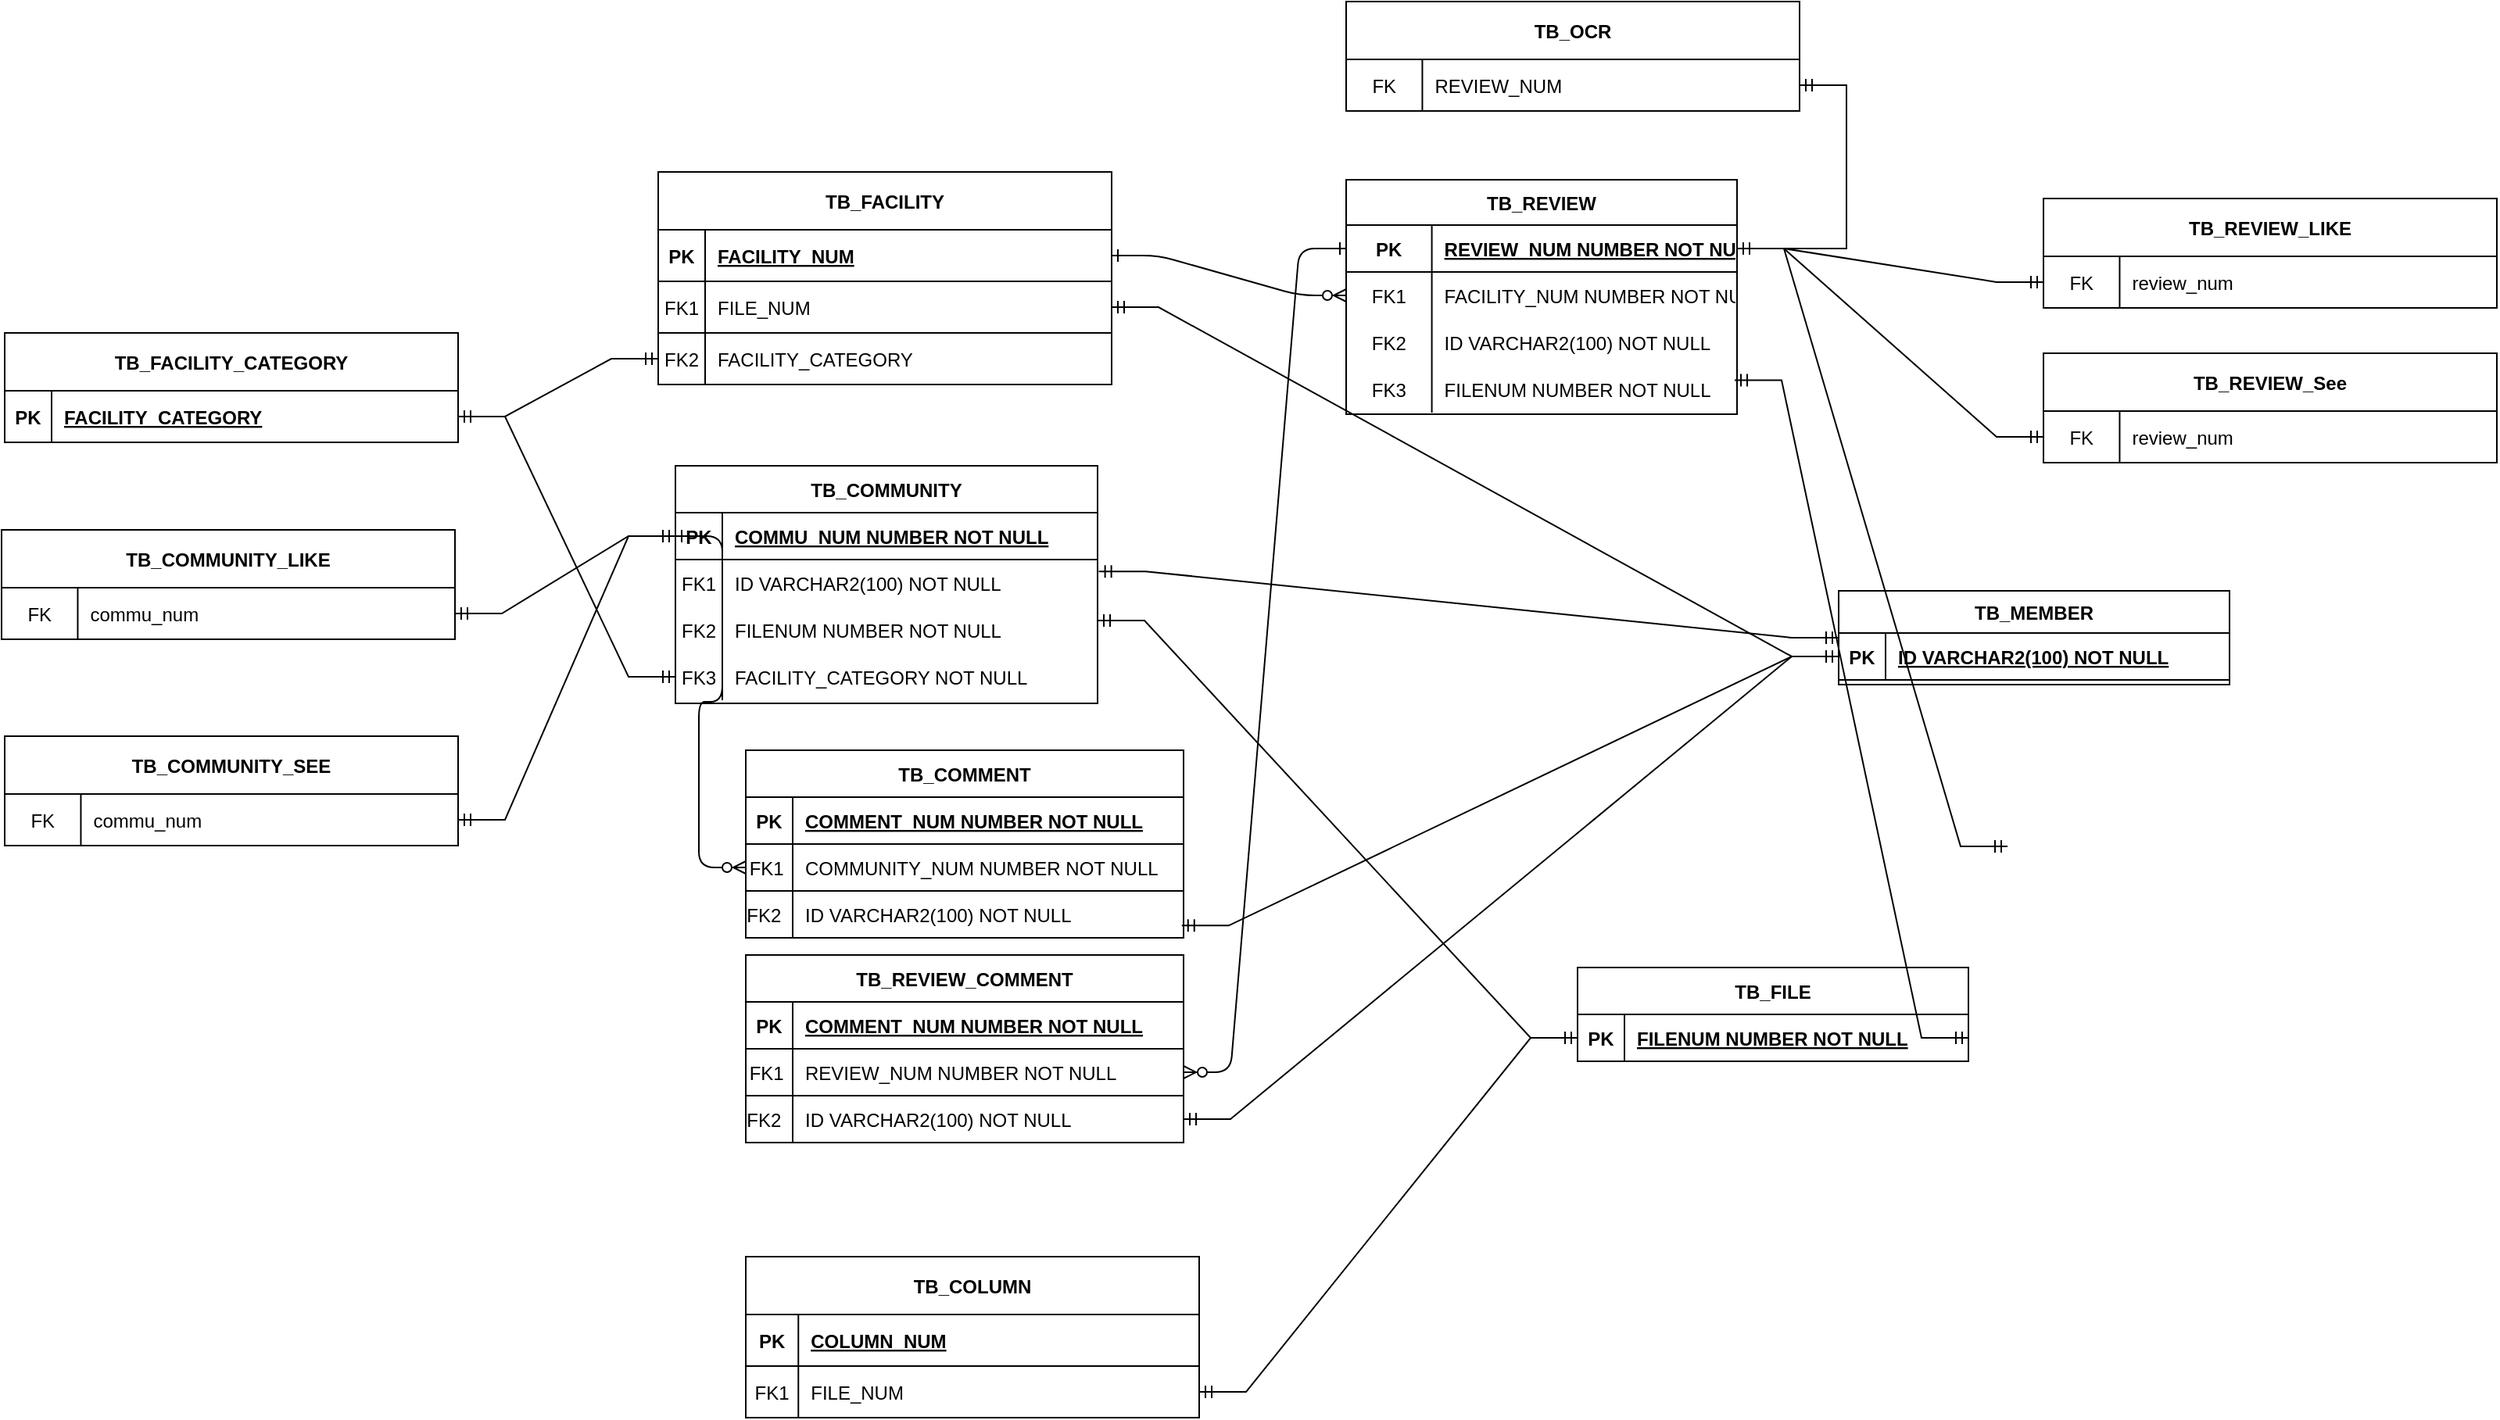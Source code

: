 <mxfile version="21.6.8" type="github">
  <diagram id="R2lEEEUBdFMjLlhIrx00" name="Page-1">
    <mxGraphModel dx="1178" dy="643" grid="0" gridSize="10" guides="1" tooltips="1" connect="1" arrows="1" fold="1" page="0" pageScale="1" pageWidth="850" pageHeight="1100" math="0" shadow="0" extFonts="Permanent Marker^https://fonts.googleapis.com/css?family=Permanent+Marker">
      <root>
        <mxCell id="0" />
        <mxCell id="1" parent="0" />
        <mxCell id="C-vyLk0tnHw3VtMMgP7b-1" value="" style="edgeStyle=entityRelationEdgeStyle;endArrow=ERzeroToMany;startArrow=ERone;endFill=1;startFill=0;" parent="1" source="C-vyLk0tnHw3VtMMgP7b-24" target="C-vyLk0tnHw3VtMMgP7b-6" edge="1">
          <mxGeometry width="100" height="100" relative="1" as="geometry">
            <mxPoint x="340" y="720" as="sourcePoint" />
            <mxPoint x="440" y="620" as="targetPoint" />
          </mxGeometry>
        </mxCell>
        <mxCell id="C-vyLk0tnHw3VtMMgP7b-2" value="TB_REVIEW" style="shape=table;startSize=29;container=1;collapsible=1;childLayout=tableLayout;fixedRows=1;rowLines=0;fontStyle=1;align=center;resizeLast=1;" parent="1" vertex="1">
          <mxGeometry x="458" y="121" width="250" height="150" as="geometry">
            <mxRectangle x="450" y="120" width="60" height="30" as="alternateBounds" />
          </mxGeometry>
        </mxCell>
        <mxCell id="C-vyLk0tnHw3VtMMgP7b-3" value="" style="shape=partialRectangle;collapsible=0;dropTarget=0;pointerEvents=0;fillColor=none;points=[[0,0.5],[1,0.5]];portConstraint=eastwest;top=0;left=0;right=0;bottom=1;" parent="C-vyLk0tnHw3VtMMgP7b-2" vertex="1">
          <mxGeometry y="29" width="250" height="30" as="geometry" />
        </mxCell>
        <mxCell id="C-vyLk0tnHw3VtMMgP7b-4" value="PK" style="shape=partialRectangle;overflow=hidden;connectable=0;fillColor=none;top=0;left=0;bottom=0;right=0;fontStyle=1;" parent="C-vyLk0tnHw3VtMMgP7b-3" vertex="1">
          <mxGeometry width="54.794" height="30" as="geometry">
            <mxRectangle width="54.794" height="30" as="alternateBounds" />
          </mxGeometry>
        </mxCell>
        <mxCell id="C-vyLk0tnHw3VtMMgP7b-5" value="REVIEW_NUM NUMBER NOT NULL " style="shape=partialRectangle;overflow=hidden;connectable=0;fillColor=none;top=0;left=0;bottom=0;right=0;align=left;spacingLeft=6;fontStyle=5;" parent="C-vyLk0tnHw3VtMMgP7b-3" vertex="1">
          <mxGeometry x="54.794" width="195.206" height="30" as="geometry">
            <mxRectangle width="195.206" height="30" as="alternateBounds" />
          </mxGeometry>
        </mxCell>
        <mxCell id="C-vyLk0tnHw3VtMMgP7b-6" value="" style="shape=partialRectangle;collapsible=0;dropTarget=0;pointerEvents=0;fillColor=none;points=[[0,0.5],[1,0.5]];portConstraint=eastwest;top=0;left=0;right=0;bottom=0;" parent="C-vyLk0tnHw3VtMMgP7b-2" vertex="1">
          <mxGeometry y="59" width="250" height="30" as="geometry" />
        </mxCell>
        <mxCell id="C-vyLk0tnHw3VtMMgP7b-7" value="FK1" style="shape=partialRectangle;overflow=hidden;connectable=0;fillColor=none;top=0;left=0;bottom=0;right=0;" parent="C-vyLk0tnHw3VtMMgP7b-6" vertex="1">
          <mxGeometry width="54.794" height="30" as="geometry">
            <mxRectangle width="54.794" height="30" as="alternateBounds" />
          </mxGeometry>
        </mxCell>
        <mxCell id="C-vyLk0tnHw3VtMMgP7b-8" value="FACILITY_NUM NUMBER NOT NULL" style="shape=partialRectangle;overflow=hidden;connectable=0;fillColor=none;top=0;left=0;bottom=0;right=0;align=left;spacingLeft=6;" parent="C-vyLk0tnHw3VtMMgP7b-6" vertex="1">
          <mxGeometry x="54.794" width="195.206" height="30" as="geometry">
            <mxRectangle width="195.206" height="30" as="alternateBounds" />
          </mxGeometry>
        </mxCell>
        <mxCell id="C-vyLk0tnHw3VtMMgP7b-9" value="" style="shape=partialRectangle;collapsible=0;dropTarget=0;pointerEvents=0;fillColor=none;points=[[0,0.5],[1,0.5]];portConstraint=eastwest;top=0;left=0;right=0;bottom=0;" parent="C-vyLk0tnHw3VtMMgP7b-2" vertex="1">
          <mxGeometry y="89" width="250" height="30" as="geometry" />
        </mxCell>
        <mxCell id="C-vyLk0tnHw3VtMMgP7b-10" value="FK2" style="shape=partialRectangle;overflow=hidden;connectable=0;fillColor=none;top=0;left=0;bottom=0;right=0;" parent="C-vyLk0tnHw3VtMMgP7b-9" vertex="1">
          <mxGeometry width="54.794" height="30" as="geometry">
            <mxRectangle width="54.794" height="30" as="alternateBounds" />
          </mxGeometry>
        </mxCell>
        <mxCell id="C-vyLk0tnHw3VtMMgP7b-11" value="ID VARCHAR2(100) NOT NULL " style="shape=partialRectangle;overflow=hidden;connectable=0;fillColor=none;top=0;left=0;bottom=0;right=0;align=left;spacingLeft=6;" parent="C-vyLk0tnHw3VtMMgP7b-9" vertex="1">
          <mxGeometry x="54.794" width="195.206" height="30" as="geometry">
            <mxRectangle width="195.206" height="30" as="alternateBounds" />
          </mxGeometry>
        </mxCell>
        <mxCell id="-KE-oy4BCfuFlBeBXf4a-14" value="" style="shape=partialRectangle;collapsible=0;dropTarget=0;pointerEvents=0;fillColor=none;points=[[0,0.5],[1,0.5]];portConstraint=eastwest;top=0;left=0;right=0;bottom=0;" parent="C-vyLk0tnHw3VtMMgP7b-2" vertex="1">
          <mxGeometry y="119" width="250" height="30" as="geometry" />
        </mxCell>
        <mxCell id="-KE-oy4BCfuFlBeBXf4a-15" value="FK3" style="shape=partialRectangle;overflow=hidden;connectable=0;fillColor=none;top=0;left=0;bottom=0;right=0;" parent="-KE-oy4BCfuFlBeBXf4a-14" vertex="1">
          <mxGeometry width="54.794" height="30" as="geometry">
            <mxRectangle width="54.794" height="30" as="alternateBounds" />
          </mxGeometry>
        </mxCell>
        <mxCell id="-KE-oy4BCfuFlBeBXf4a-16" value="FILENUM NUMBER NOT NULL" style="shape=partialRectangle;overflow=hidden;connectable=0;fillColor=none;top=0;left=0;bottom=0;right=0;align=left;spacingLeft=6;" parent="-KE-oy4BCfuFlBeBXf4a-14" vertex="1">
          <mxGeometry x="54.794" width="195.206" height="30" as="geometry">
            <mxRectangle width="195.206" height="30" as="alternateBounds" />
          </mxGeometry>
        </mxCell>
        <mxCell id="C-vyLk0tnHw3VtMMgP7b-13" value="TB_MEMBER" style="shape=table;startSize=27;container=1;collapsible=1;childLayout=tableLayout;fixedRows=1;rowLines=0;fontStyle=1;align=center;resizeLast=1;" parent="1" vertex="1">
          <mxGeometry x="773" y="384" width="250" height="60" as="geometry" />
        </mxCell>
        <mxCell id="C-vyLk0tnHw3VtMMgP7b-14" value="" style="shape=partialRectangle;collapsible=0;dropTarget=0;pointerEvents=0;fillColor=none;points=[[0,0.5],[1,0.5]];portConstraint=eastwest;top=0;left=0;right=0;bottom=1;" parent="C-vyLk0tnHw3VtMMgP7b-13" vertex="1">
          <mxGeometry y="27" width="250" height="30" as="geometry" />
        </mxCell>
        <mxCell id="C-vyLk0tnHw3VtMMgP7b-15" value="PK" style="shape=partialRectangle;overflow=hidden;connectable=0;fillColor=none;top=0;left=0;bottom=0;right=0;fontStyle=1;" parent="C-vyLk0tnHw3VtMMgP7b-14" vertex="1">
          <mxGeometry width="30" height="30" as="geometry">
            <mxRectangle width="30" height="30" as="alternateBounds" />
          </mxGeometry>
        </mxCell>
        <mxCell id="C-vyLk0tnHw3VtMMgP7b-16" value="ID VARCHAR2(100) NOT NULL " style="shape=partialRectangle;overflow=hidden;connectable=0;fillColor=none;top=0;left=0;bottom=0;right=0;align=left;spacingLeft=6;fontStyle=5;" parent="C-vyLk0tnHw3VtMMgP7b-14" vertex="1">
          <mxGeometry x="30" width="220" height="30" as="geometry">
            <mxRectangle width="220" height="30" as="alternateBounds" />
          </mxGeometry>
        </mxCell>
        <mxCell id="C-vyLk0tnHw3VtMMgP7b-23" value="TB_FACILITY" style="shape=table;startSize=37;container=1;collapsible=1;childLayout=tableLayout;fixedRows=1;rowLines=0;fontStyle=1;align=center;resizeLast=1;" parent="1" vertex="1">
          <mxGeometry x="18" y="116" width="290" height="136" as="geometry" />
        </mxCell>
        <mxCell id="C-vyLk0tnHw3VtMMgP7b-24" value="" style="shape=partialRectangle;collapsible=0;dropTarget=0;pointerEvents=0;fillColor=none;points=[[0,0.5],[1,0.5]];portConstraint=eastwest;top=0;left=0;right=0;bottom=1;" parent="C-vyLk0tnHw3VtMMgP7b-23" vertex="1">
          <mxGeometry y="37" width="290" height="33" as="geometry" />
        </mxCell>
        <mxCell id="C-vyLk0tnHw3VtMMgP7b-25" value="PK" style="shape=partialRectangle;overflow=hidden;connectable=0;fillColor=none;top=0;left=0;bottom=0;right=0;fontStyle=1;" parent="C-vyLk0tnHw3VtMMgP7b-24" vertex="1">
          <mxGeometry width="30" height="33" as="geometry">
            <mxRectangle width="30" height="33" as="alternateBounds" />
          </mxGeometry>
        </mxCell>
        <mxCell id="C-vyLk0tnHw3VtMMgP7b-26" value="FACILITY_NUM" style="shape=partialRectangle;overflow=hidden;connectable=0;fillColor=none;top=0;left=0;bottom=0;right=0;align=left;spacingLeft=6;fontStyle=5;" parent="C-vyLk0tnHw3VtMMgP7b-24" vertex="1">
          <mxGeometry x="30" width="260" height="33" as="geometry">
            <mxRectangle width="260" height="33" as="alternateBounds" />
          </mxGeometry>
        </mxCell>
        <mxCell id="_d3ejISnLMOxY-XyNx4B-5" value="" style="shape=partialRectangle;collapsible=0;dropTarget=0;pointerEvents=0;fillColor=none;points=[[0,0.5],[1,0.5]];portConstraint=eastwest;top=0;left=0;right=0;bottom=1;" parent="C-vyLk0tnHw3VtMMgP7b-23" vertex="1">
          <mxGeometry y="70" width="290" height="33" as="geometry" />
        </mxCell>
        <mxCell id="_d3ejISnLMOxY-XyNx4B-6" value="FK1" style="shape=partialRectangle;overflow=hidden;connectable=0;fillColor=none;top=0;left=0;bottom=0;right=0;fontStyle=0;" parent="_d3ejISnLMOxY-XyNx4B-5" vertex="1">
          <mxGeometry width="30" height="33" as="geometry">
            <mxRectangle width="30" height="33" as="alternateBounds" />
          </mxGeometry>
        </mxCell>
        <mxCell id="_d3ejISnLMOxY-XyNx4B-7" value="FILE_NUM" style="shape=partialRectangle;overflow=hidden;connectable=0;fillColor=none;top=0;left=0;bottom=0;right=0;align=left;spacingLeft=6;fontStyle=0;" parent="_d3ejISnLMOxY-XyNx4B-5" vertex="1">
          <mxGeometry x="30" width="260" height="33" as="geometry">
            <mxRectangle width="260" height="33" as="alternateBounds" />
          </mxGeometry>
        </mxCell>
        <mxCell id="wtZ6tFGs6IrQtqHnJCD3-11" value="" style="shape=partialRectangle;collapsible=0;dropTarget=0;pointerEvents=0;fillColor=none;points=[[0,0.5],[1,0.5]];portConstraint=eastwest;top=0;left=0;right=0;bottom=1;" parent="C-vyLk0tnHw3VtMMgP7b-23" vertex="1">
          <mxGeometry y="103" width="290" height="33" as="geometry" />
        </mxCell>
        <mxCell id="wtZ6tFGs6IrQtqHnJCD3-12" value="FK2" style="shape=partialRectangle;overflow=hidden;connectable=0;fillColor=none;top=0;left=0;bottom=0;right=0;fontStyle=0;" parent="wtZ6tFGs6IrQtqHnJCD3-11" vertex="1">
          <mxGeometry width="30" height="33" as="geometry">
            <mxRectangle width="30" height="33" as="alternateBounds" />
          </mxGeometry>
        </mxCell>
        <mxCell id="wtZ6tFGs6IrQtqHnJCD3-13" value="FACILITY_CATEGORY" style="shape=partialRectangle;overflow=hidden;connectable=0;fillColor=none;top=0;left=0;bottom=0;right=0;align=left;spacingLeft=6;fontStyle=0;" parent="wtZ6tFGs6IrQtqHnJCD3-11" vertex="1">
          <mxGeometry x="30" width="260" height="33" as="geometry">
            <mxRectangle width="260" height="33" as="alternateBounds" />
          </mxGeometry>
        </mxCell>
        <mxCell id="qpjnlO9sBnYF8j2qjAvn-1" value="TB_COMMUNITY" style="shape=table;startSize=30;container=1;collapsible=1;childLayout=tableLayout;fixedRows=1;rowLines=0;fontStyle=1;align=center;resizeLast=1;" parent="1" vertex="1">
          <mxGeometry x="29" y="304" width="270" height="152" as="geometry" />
        </mxCell>
        <mxCell id="qpjnlO9sBnYF8j2qjAvn-2" value="" style="shape=partialRectangle;collapsible=0;dropTarget=0;pointerEvents=0;fillColor=none;points=[[0,0.5],[1,0.5]];portConstraint=eastwest;top=0;left=0;right=0;bottom=1;" parent="qpjnlO9sBnYF8j2qjAvn-1" vertex="1">
          <mxGeometry y="30" width="270" height="30" as="geometry" />
        </mxCell>
        <mxCell id="qpjnlO9sBnYF8j2qjAvn-3" value="PK" style="shape=partialRectangle;overflow=hidden;connectable=0;fillColor=none;top=0;left=0;bottom=0;right=0;fontStyle=1;" parent="qpjnlO9sBnYF8j2qjAvn-2" vertex="1">
          <mxGeometry width="30" height="30" as="geometry">
            <mxRectangle width="30" height="30" as="alternateBounds" />
          </mxGeometry>
        </mxCell>
        <mxCell id="qpjnlO9sBnYF8j2qjAvn-4" value="COMMU_NUM NUMBER NOT NULL" style="shape=partialRectangle;overflow=hidden;connectable=0;fillColor=none;top=0;left=0;bottom=0;right=0;align=left;spacingLeft=6;fontStyle=5;" parent="qpjnlO9sBnYF8j2qjAvn-2" vertex="1">
          <mxGeometry x="30" width="240" height="30" as="geometry">
            <mxRectangle width="240" height="30" as="alternateBounds" />
          </mxGeometry>
        </mxCell>
        <mxCell id="qpjnlO9sBnYF8j2qjAvn-5" value="" style="shape=partialRectangle;collapsible=0;dropTarget=0;pointerEvents=0;fillColor=none;points=[[0,0.5],[1,0.5]];portConstraint=eastwest;top=0;left=0;right=0;bottom=0;" parent="qpjnlO9sBnYF8j2qjAvn-1" vertex="1">
          <mxGeometry y="60" width="270" height="30" as="geometry" />
        </mxCell>
        <mxCell id="qpjnlO9sBnYF8j2qjAvn-6" value="FK1" style="shape=partialRectangle;overflow=hidden;connectable=0;fillColor=none;top=0;left=0;bottom=0;right=0;" parent="qpjnlO9sBnYF8j2qjAvn-5" vertex="1">
          <mxGeometry width="30" height="30" as="geometry">
            <mxRectangle width="30" height="30" as="alternateBounds" />
          </mxGeometry>
        </mxCell>
        <mxCell id="qpjnlO9sBnYF8j2qjAvn-7" value="ID VARCHAR2(100) NOT NULL" style="shape=partialRectangle;overflow=hidden;connectable=0;fillColor=none;top=0;left=0;bottom=0;right=0;align=left;spacingLeft=6;" parent="qpjnlO9sBnYF8j2qjAvn-5" vertex="1">
          <mxGeometry x="30" width="240" height="30" as="geometry">
            <mxRectangle width="240" height="30" as="alternateBounds" />
          </mxGeometry>
        </mxCell>
        <mxCell id="-KE-oy4BCfuFlBeBXf4a-9" value="" style="shape=partialRectangle;collapsible=0;dropTarget=0;pointerEvents=0;fillColor=none;points=[[0,0.5],[1,0.5]];portConstraint=eastwest;top=0;left=0;right=0;bottom=0;" parent="qpjnlO9sBnYF8j2qjAvn-1" vertex="1">
          <mxGeometry y="90" width="270" height="30" as="geometry" />
        </mxCell>
        <mxCell id="-KE-oy4BCfuFlBeBXf4a-10" value="FK2" style="shape=partialRectangle;overflow=hidden;connectable=0;fillColor=none;top=0;left=0;bottom=0;right=0;" parent="-KE-oy4BCfuFlBeBXf4a-9" vertex="1">
          <mxGeometry width="30" height="30" as="geometry">
            <mxRectangle width="30" height="30" as="alternateBounds" />
          </mxGeometry>
        </mxCell>
        <mxCell id="-KE-oy4BCfuFlBeBXf4a-11" value="FILENUM NUMBER NOT NULL" style="shape=partialRectangle;overflow=hidden;connectable=0;fillColor=none;top=0;left=0;bottom=0;right=0;align=left;spacingLeft=6;" parent="-KE-oy4BCfuFlBeBXf4a-9" vertex="1">
          <mxGeometry x="30" width="240" height="30" as="geometry">
            <mxRectangle width="240" height="30" as="alternateBounds" />
          </mxGeometry>
        </mxCell>
        <mxCell id="wtZ6tFGs6IrQtqHnJCD3-15" value="" style="shape=partialRectangle;collapsible=0;dropTarget=0;pointerEvents=0;fillColor=none;points=[[0,0.5],[1,0.5]];portConstraint=eastwest;top=0;left=0;right=0;bottom=0;" parent="qpjnlO9sBnYF8j2qjAvn-1" vertex="1">
          <mxGeometry y="120" width="270" height="30" as="geometry" />
        </mxCell>
        <mxCell id="wtZ6tFGs6IrQtqHnJCD3-16" value="FK3" style="shape=partialRectangle;overflow=hidden;connectable=0;fillColor=none;top=0;left=0;bottom=0;right=0;" parent="wtZ6tFGs6IrQtqHnJCD3-15" vertex="1">
          <mxGeometry width="30" height="30" as="geometry">
            <mxRectangle width="30" height="30" as="alternateBounds" />
          </mxGeometry>
        </mxCell>
        <mxCell id="wtZ6tFGs6IrQtqHnJCD3-17" value="FACILITY_CATEGORY NOT NULL" style="shape=partialRectangle;overflow=hidden;connectable=0;fillColor=none;top=0;left=0;bottom=0;right=0;align=left;spacingLeft=6;" parent="wtZ6tFGs6IrQtqHnJCD3-15" vertex="1">
          <mxGeometry x="30" width="240" height="30" as="geometry">
            <mxRectangle width="240" height="30" as="alternateBounds" />
          </mxGeometry>
        </mxCell>
        <mxCell id="qpjnlO9sBnYF8j2qjAvn-11" value="TB_COMMENT" style="shape=table;startSize=30;container=1;collapsible=1;childLayout=tableLayout;fixedRows=1;rowLines=0;fontStyle=1;align=center;resizeLast=1;" parent="1" vertex="1">
          <mxGeometry x="74" y="486" width="280" height="120" as="geometry" />
        </mxCell>
        <mxCell id="qpjnlO9sBnYF8j2qjAvn-12" value="" style="shape=partialRectangle;collapsible=0;dropTarget=0;pointerEvents=0;fillColor=none;points=[[0,0.5],[1,0.5]];portConstraint=eastwest;top=0;left=0;right=0;bottom=1;" parent="qpjnlO9sBnYF8j2qjAvn-11" vertex="1">
          <mxGeometry y="30" width="280" height="30" as="geometry" />
        </mxCell>
        <mxCell id="qpjnlO9sBnYF8j2qjAvn-13" value="PK" style="shape=partialRectangle;overflow=hidden;connectable=0;fillColor=none;top=0;left=0;bottom=0;right=0;fontStyle=1;" parent="qpjnlO9sBnYF8j2qjAvn-12" vertex="1">
          <mxGeometry width="30" height="30" as="geometry">
            <mxRectangle width="30" height="30" as="alternateBounds" />
          </mxGeometry>
        </mxCell>
        <mxCell id="qpjnlO9sBnYF8j2qjAvn-14" value="COMMENT_NUM NUMBER NOT NULL" style="shape=partialRectangle;overflow=hidden;connectable=0;fillColor=none;top=0;left=0;bottom=0;right=0;align=left;spacingLeft=6;fontStyle=5;" parent="qpjnlO9sBnYF8j2qjAvn-12" vertex="1">
          <mxGeometry x="30" width="250" height="30" as="geometry">
            <mxRectangle width="250" height="30" as="alternateBounds" />
          </mxGeometry>
        </mxCell>
        <mxCell id="xG5aJxj-pug4b15kJPLm-4" value="" style="shape=partialRectangle;collapsible=0;dropTarget=0;pointerEvents=0;fillColor=none;points=[[0,0.5],[1,0.5]];portConstraint=eastwest;top=0;left=0;right=0;bottom=1;" parent="qpjnlO9sBnYF8j2qjAvn-11" vertex="1">
          <mxGeometry y="60" width="280" height="30" as="geometry" />
        </mxCell>
        <mxCell id="xG5aJxj-pug4b15kJPLm-5" value="FK1 " style="shape=partialRectangle;overflow=hidden;connectable=0;fillColor=none;top=0;left=0;bottom=0;right=0;fontStyle=0;" parent="xG5aJxj-pug4b15kJPLm-4" vertex="1">
          <mxGeometry width="30" height="30" as="geometry">
            <mxRectangle width="30" height="30" as="alternateBounds" />
          </mxGeometry>
        </mxCell>
        <mxCell id="xG5aJxj-pug4b15kJPLm-6" value="COMMUNITY_NUM NUMBER NOT NULL" style="shape=partialRectangle;overflow=hidden;connectable=0;fillColor=none;top=0;left=0;bottom=0;right=0;align=left;spacingLeft=6;fontStyle=0;" parent="xG5aJxj-pug4b15kJPLm-4" vertex="1">
          <mxGeometry x="30" width="250" height="30" as="geometry">
            <mxRectangle width="250" height="30" as="alternateBounds" />
          </mxGeometry>
        </mxCell>
        <mxCell id="7dMMRioeDWby0Bqr6M3h-1" value="" style="shape=partialRectangle;collapsible=0;dropTarget=0;pointerEvents=0;fillColor=none;points=[[0,0.5],[1,0.5]];portConstraint=eastwest;top=0;left=0;right=0;bottom=1;" parent="qpjnlO9sBnYF8j2qjAvn-11" vertex="1">
          <mxGeometry y="90" width="280" height="30" as="geometry" />
        </mxCell>
        <mxCell id="7dMMRioeDWby0Bqr6M3h-2" value="FK2  " style="shape=partialRectangle;overflow=hidden;connectable=0;fillColor=none;top=0;left=0;bottom=0;right=0;fontStyle=0;" parent="7dMMRioeDWby0Bqr6M3h-1" vertex="1">
          <mxGeometry width="30" height="30" as="geometry">
            <mxRectangle width="30" height="30" as="alternateBounds" />
          </mxGeometry>
        </mxCell>
        <mxCell id="7dMMRioeDWby0Bqr6M3h-3" value="ID VARCHAR2(100) NOT NULL" style="shape=partialRectangle;overflow=hidden;connectable=0;fillColor=none;top=0;left=0;bottom=0;right=0;align=left;spacingLeft=6;fontStyle=0;" parent="7dMMRioeDWby0Bqr6M3h-1" vertex="1">
          <mxGeometry x="30" width="250" height="30" as="geometry">
            <mxRectangle width="250" height="30" as="alternateBounds" />
          </mxGeometry>
        </mxCell>
        <mxCell id="qpjnlO9sBnYF8j2qjAvn-33" value="" style="edgeStyle=entityRelationEdgeStyle;fontSize=12;html=1;endArrow=ERmandOne;startArrow=ERmandOne;rounded=0;entryX=1;entryY=0.5;entryDx=0;entryDy=0;" parent="1" source="C-vyLk0tnHw3VtMMgP7b-14" target="LMYlzqV9uLrjLyTlNLDf-8" edge="1">
          <mxGeometry width="100" height="100" relative="1" as="geometry">
            <mxPoint x="862" y="627" as="sourcePoint" />
            <mxPoint x="438" y="673" as="targetPoint" />
            <Array as="points">
              <mxPoint x="340" y="140" />
            </Array>
          </mxGeometry>
        </mxCell>
        <mxCell id="qpjnlO9sBnYF8j2qjAvn-34" value="" style="edgeStyle=entityRelationEdgeStyle;fontSize=12;html=1;endArrow=ERmandOne;startArrow=ERmandOne;rounded=0;exitX=0.996;exitY=0.739;exitDx=0;exitDy=0;entryX=0;entryY=0.5;entryDx=0;entryDy=0;exitPerimeter=0;" parent="1" source="7dMMRioeDWby0Bqr6M3h-1" target="C-vyLk0tnHw3VtMMgP7b-14" edge="1">
          <mxGeometry width="100" height="100" relative="1" as="geometry">
            <mxPoint x="361" y="677" as="sourcePoint" />
            <mxPoint x="470" y="430" as="targetPoint" />
            <Array as="points">
              <mxPoint x="360" y="340" />
            </Array>
          </mxGeometry>
        </mxCell>
        <mxCell id="qpjnlO9sBnYF8j2qjAvn-38" value="" style="edgeStyle=entityRelationEdgeStyle;endArrow=ERzeroToMany;startArrow=ERone;endFill=1;startFill=0;exitX=0;exitY=0.5;exitDx=0;exitDy=0;entryX=0;entryY=0.5;entryDx=0;entryDy=0;" parent="1" source="qpjnlO9sBnYF8j2qjAvn-2" target="xG5aJxj-pug4b15kJPLm-4" edge="1">
          <mxGeometry width="100" height="100" relative="1" as="geometry">
            <mxPoint x="309" y="336.0" as="sourcePoint" />
            <mxPoint x="142" y="623" as="targetPoint" />
          </mxGeometry>
        </mxCell>
        <mxCell id="qpjnlO9sBnYF8j2qjAvn-39" value="" style="edgeStyle=entityRelationEdgeStyle;fontSize=12;html=1;endArrow=ERmandOne;startArrow=ERmandOne;rounded=0;entryX=1.003;entryY=0.253;entryDx=0;entryDy=0;entryPerimeter=0;" parent="1" source="C-vyLk0tnHw3VtMMgP7b-13" target="qpjnlO9sBnYF8j2qjAvn-5" edge="1">
          <mxGeometry width="100" height="100" relative="1" as="geometry">
            <mxPoint x="580" y="565" as="sourcePoint" />
            <mxPoint x="310" y="360" as="targetPoint" />
            <Array as="points">
              <mxPoint x="200" y="270" />
            </Array>
          </mxGeometry>
        </mxCell>
        <mxCell id="-KE-oy4BCfuFlBeBXf4a-1" value="TB_FILE" style="shape=table;startSize=30;container=1;collapsible=1;childLayout=tableLayout;fixedRows=1;rowLines=0;fontStyle=1;align=center;resizeLast=1;" parent="1" vertex="1">
          <mxGeometry x="606" y="625" width="250" height="60" as="geometry" />
        </mxCell>
        <mxCell id="-KE-oy4BCfuFlBeBXf4a-2" value="" style="shape=partialRectangle;collapsible=0;dropTarget=0;pointerEvents=0;fillColor=none;points=[[0,0.5],[1,0.5]];portConstraint=eastwest;top=0;left=0;right=0;bottom=1;" parent="-KE-oy4BCfuFlBeBXf4a-1" vertex="1">
          <mxGeometry y="30" width="250" height="30" as="geometry" />
        </mxCell>
        <mxCell id="-KE-oy4BCfuFlBeBXf4a-3" value="PK" style="shape=partialRectangle;overflow=hidden;connectable=0;fillColor=none;top=0;left=0;bottom=0;right=0;fontStyle=1;" parent="-KE-oy4BCfuFlBeBXf4a-2" vertex="1">
          <mxGeometry width="30" height="30" as="geometry">
            <mxRectangle width="30" height="30" as="alternateBounds" />
          </mxGeometry>
        </mxCell>
        <mxCell id="-KE-oy4BCfuFlBeBXf4a-4" value="FILENUM NUMBER NOT NULL " style="shape=partialRectangle;overflow=hidden;connectable=0;fillColor=none;top=0;left=0;bottom=0;right=0;align=left;spacingLeft=6;fontStyle=5;" parent="-KE-oy4BCfuFlBeBXf4a-2" vertex="1">
          <mxGeometry x="30" width="220" height="30" as="geometry">
            <mxRectangle width="220" height="30" as="alternateBounds" />
          </mxGeometry>
        </mxCell>
        <mxCell id="-KE-oy4BCfuFlBeBXf4a-13" value="" style="edgeStyle=entityRelationEdgeStyle;fontSize=12;html=1;endArrow=ERmandOne;startArrow=ERmandOne;rounded=0;entryX=1;entryY=0.301;entryDx=0;entryDy=0;entryPerimeter=0;exitX=0;exitY=0.5;exitDx=0;exitDy=0;" parent="1" source="-KE-oy4BCfuFlBeBXf4a-2" target="-KE-oy4BCfuFlBeBXf4a-9" edge="1">
          <mxGeometry width="100" height="100" relative="1" as="geometry">
            <mxPoint x="483" y="526" as="sourcePoint" />
            <mxPoint x="394" y="469" as="targetPoint" />
            <Array as="points">
              <mxPoint x="213" y="376" />
            </Array>
          </mxGeometry>
        </mxCell>
        <mxCell id="-KE-oy4BCfuFlBeBXf4a-17" value="" style="edgeStyle=entityRelationEdgeStyle;fontSize=12;html=1;endArrow=ERmandOne;startArrow=ERmandOne;rounded=0;entryX=0.994;entryY=0.307;entryDx=0;entryDy=0;exitX=1;exitY=0.5;exitDx=0;exitDy=0;entryPerimeter=0;" parent="1" source="-KE-oy4BCfuFlBeBXf4a-2" target="-KE-oy4BCfuFlBeBXf4a-14" edge="1">
          <mxGeometry width="100" height="100" relative="1" as="geometry">
            <mxPoint x="918" y="446" as="sourcePoint" />
            <mxPoint x="838" y="291" as="targetPoint" />
            <Array as="points">
              <mxPoint x="671" y="273" />
              <mxPoint x="1197" y="159" />
            </Array>
          </mxGeometry>
        </mxCell>
        <mxCell id="LMYlzqV9uLrjLyTlNLDf-1" value="TB_REVIEW_COMMENT" style="shape=table;startSize=30;container=1;collapsible=1;childLayout=tableLayout;fixedRows=1;rowLines=0;fontStyle=1;align=center;resizeLast=1;" parent="1" vertex="1">
          <mxGeometry x="74" y="617" width="280" height="120" as="geometry" />
        </mxCell>
        <mxCell id="LMYlzqV9uLrjLyTlNLDf-2" value="" style="shape=partialRectangle;collapsible=0;dropTarget=0;pointerEvents=0;fillColor=none;points=[[0,0.5],[1,0.5]];portConstraint=eastwest;top=0;left=0;right=0;bottom=1;" parent="LMYlzqV9uLrjLyTlNLDf-1" vertex="1">
          <mxGeometry y="30" width="280" height="30" as="geometry" />
        </mxCell>
        <mxCell id="LMYlzqV9uLrjLyTlNLDf-3" value="PK" style="shape=partialRectangle;overflow=hidden;connectable=0;fillColor=none;top=0;left=0;bottom=0;right=0;fontStyle=1;" parent="LMYlzqV9uLrjLyTlNLDf-2" vertex="1">
          <mxGeometry width="30" height="30" as="geometry">
            <mxRectangle width="30" height="30" as="alternateBounds" />
          </mxGeometry>
        </mxCell>
        <mxCell id="LMYlzqV9uLrjLyTlNLDf-4" value="COMMENT_NUM NUMBER NOT NULL" style="shape=partialRectangle;overflow=hidden;connectable=0;fillColor=none;top=0;left=0;bottom=0;right=0;align=left;spacingLeft=6;fontStyle=5;" parent="LMYlzqV9uLrjLyTlNLDf-2" vertex="1">
          <mxGeometry x="30" width="250" height="30" as="geometry">
            <mxRectangle width="250" height="30" as="alternateBounds" />
          </mxGeometry>
        </mxCell>
        <mxCell id="LMYlzqV9uLrjLyTlNLDf-5" value="" style="shape=partialRectangle;collapsible=0;dropTarget=0;pointerEvents=0;fillColor=none;points=[[0,0.5],[1,0.5]];portConstraint=eastwest;top=0;left=0;right=0;bottom=1;" parent="LMYlzqV9uLrjLyTlNLDf-1" vertex="1">
          <mxGeometry y="60" width="280" height="30" as="geometry" />
        </mxCell>
        <mxCell id="LMYlzqV9uLrjLyTlNLDf-6" value="FK1 " style="shape=partialRectangle;overflow=hidden;connectable=0;fillColor=none;top=0;left=0;bottom=0;right=0;fontStyle=0;" parent="LMYlzqV9uLrjLyTlNLDf-5" vertex="1">
          <mxGeometry width="30" height="30" as="geometry">
            <mxRectangle width="30" height="30" as="alternateBounds" />
          </mxGeometry>
        </mxCell>
        <mxCell id="LMYlzqV9uLrjLyTlNLDf-7" value="REVIEW_NUM NUMBER NOT NULL" style="shape=partialRectangle;overflow=hidden;connectable=0;fillColor=none;top=0;left=0;bottom=0;right=0;align=left;spacingLeft=6;fontStyle=0;" parent="LMYlzqV9uLrjLyTlNLDf-5" vertex="1">
          <mxGeometry x="30" width="250" height="30" as="geometry">
            <mxRectangle width="250" height="30" as="alternateBounds" />
          </mxGeometry>
        </mxCell>
        <mxCell id="LMYlzqV9uLrjLyTlNLDf-8" value="" style="shape=partialRectangle;collapsible=0;dropTarget=0;pointerEvents=0;fillColor=none;points=[[0,0.5],[1,0.5]];portConstraint=eastwest;top=0;left=0;right=0;bottom=1;" parent="LMYlzqV9uLrjLyTlNLDf-1" vertex="1">
          <mxGeometry y="90" width="280" height="30" as="geometry" />
        </mxCell>
        <mxCell id="LMYlzqV9uLrjLyTlNLDf-9" value="FK2  " style="shape=partialRectangle;overflow=hidden;connectable=0;fillColor=none;top=0;left=0;bottom=0;right=0;fontStyle=0;" parent="LMYlzqV9uLrjLyTlNLDf-8" vertex="1">
          <mxGeometry width="30" height="30" as="geometry">
            <mxRectangle width="30" height="30" as="alternateBounds" />
          </mxGeometry>
        </mxCell>
        <mxCell id="LMYlzqV9uLrjLyTlNLDf-10" value="ID VARCHAR2(100) NOT NULL" style="shape=partialRectangle;overflow=hidden;connectable=0;fillColor=none;top=0;left=0;bottom=0;right=0;align=left;spacingLeft=6;fontStyle=0;" parent="LMYlzqV9uLrjLyTlNLDf-8" vertex="1">
          <mxGeometry x="30" width="250" height="30" as="geometry">
            <mxRectangle width="250" height="30" as="alternateBounds" />
          </mxGeometry>
        </mxCell>
        <mxCell id="LMYlzqV9uLrjLyTlNLDf-11" value="" style="edgeStyle=entityRelationEdgeStyle;endArrow=ERzeroToMany;startArrow=ERone;endFill=1;startFill=0;entryX=1;entryY=0.5;entryDx=0;entryDy=0;" parent="1" source="C-vyLk0tnHw3VtMMgP7b-3" target="LMYlzqV9uLrjLyTlNLDf-5" edge="1">
          <mxGeometry width="100" height="100" relative="1" as="geometry">
            <mxPoint x="503" y="376" as="sourcePoint" />
            <mxPoint x="495" y="837" as="targetPoint" />
          </mxGeometry>
        </mxCell>
        <mxCell id="LMYlzqV9uLrjLyTlNLDf-12" value="" style="edgeStyle=entityRelationEdgeStyle;fontSize=12;html=1;endArrow=ERmandOne;startArrow=ERmandOne;rounded=0;" parent="1" source="C-vyLk0tnHw3VtMMgP7b-3" target="QVWWpAOowTJOdQEWtJLj-7" edge="1">
          <mxGeometry width="100" height="100" relative="1" as="geometry">
            <mxPoint x="599" y="145" as="sourcePoint" />
            <mxPoint x="914" y="346" as="targetPoint" />
            <Array as="points">
              <mxPoint x="647" y="86" />
            </Array>
          </mxGeometry>
        </mxCell>
        <mxCell id="RPUz-Xp_ynRGwjkyBdgL-1" value="" style="edgeStyle=entityRelationEdgeStyle;fontSize=12;html=1;endArrow=ERmandOne;startArrow=ERmandOne;rounded=0;exitX=1;exitY=0.5;exitDx=0;exitDy=0;entryX=0;entryY=0.5;entryDx=0;entryDy=0;" parent="1" source="_d3ejISnLMOxY-XyNx4B-5" target="C-vyLk0tnHw3VtMMgP7b-14" edge="1">
          <mxGeometry width="100" height="100" relative="1" as="geometry">
            <mxPoint x="718" y="235" as="sourcePoint" />
            <mxPoint x="738" y="540" as="targetPoint" />
            <Array as="points">
              <mxPoint x="766" y="176" />
            </Array>
          </mxGeometry>
        </mxCell>
        <mxCell id="wtZ6tFGs6IrQtqHnJCD3-1" value="TB_FACILITY_CATEGORY" style="shape=table;startSize=37;container=1;collapsible=1;childLayout=tableLayout;fixedRows=1;rowLines=0;fontStyle=1;align=center;resizeLast=1;" parent="1" vertex="1">
          <mxGeometry x="-400" y="219" width="290" height="70" as="geometry" />
        </mxCell>
        <mxCell id="wtZ6tFGs6IrQtqHnJCD3-2" value="" style="shape=partialRectangle;collapsible=0;dropTarget=0;pointerEvents=0;fillColor=none;points=[[0,0.5],[1,0.5]];portConstraint=eastwest;top=0;left=0;right=0;bottom=1;" parent="wtZ6tFGs6IrQtqHnJCD3-1" vertex="1">
          <mxGeometry y="37" width="290" height="33" as="geometry" />
        </mxCell>
        <mxCell id="wtZ6tFGs6IrQtqHnJCD3-3" value="PK" style="shape=partialRectangle;overflow=hidden;connectable=0;fillColor=none;top=0;left=0;bottom=0;right=0;fontStyle=1;" parent="wtZ6tFGs6IrQtqHnJCD3-2" vertex="1">
          <mxGeometry width="30" height="33" as="geometry">
            <mxRectangle width="30" height="33" as="alternateBounds" />
          </mxGeometry>
        </mxCell>
        <mxCell id="wtZ6tFGs6IrQtqHnJCD3-4" value="FACILITY_CATEGORY" style="shape=partialRectangle;overflow=hidden;connectable=0;fillColor=none;top=0;left=0;bottom=0;right=0;align=left;spacingLeft=6;fontStyle=5;" parent="wtZ6tFGs6IrQtqHnJCD3-2" vertex="1">
          <mxGeometry x="30" width="260" height="33" as="geometry">
            <mxRectangle width="260" height="33" as="alternateBounds" />
          </mxGeometry>
        </mxCell>
        <mxCell id="wtZ6tFGs6IrQtqHnJCD3-14" value="" style="edgeStyle=entityRelationEdgeStyle;fontSize=12;html=1;endArrow=ERmandOne;startArrow=ERmandOne;rounded=0;exitX=1;exitY=0.5;exitDx=0;exitDy=0;entryX=0;entryY=0.5;entryDx=0;entryDy=0;" parent="1" source="wtZ6tFGs6IrQtqHnJCD3-2" target="wtZ6tFGs6IrQtqHnJCD3-11" edge="1">
          <mxGeometry width="100" height="100" relative="1" as="geometry">
            <mxPoint x="318" y="213" as="sourcePoint" />
            <mxPoint x="783" y="436" as="targetPoint" />
            <Array as="points">
              <mxPoint x="776" y="186" />
            </Array>
          </mxGeometry>
        </mxCell>
        <mxCell id="wtZ6tFGs6IrQtqHnJCD3-18" value="" style="edgeStyle=entityRelationEdgeStyle;fontSize=12;html=1;endArrow=ERmandOne;startArrow=ERmandOne;rounded=0;exitX=1;exitY=0.5;exitDx=0;exitDy=0;entryX=0;entryY=0.5;entryDx=0;entryDy=0;" parent="1" source="wtZ6tFGs6IrQtqHnJCD3-2" target="wtZ6tFGs6IrQtqHnJCD3-15" edge="1">
          <mxGeometry width="100" height="100" relative="1" as="geometry">
            <mxPoint x="-100" y="283" as="sourcePoint" />
            <mxPoint x="28" y="246" as="targetPoint" />
            <Array as="points">
              <mxPoint x="786" y="196" />
            </Array>
          </mxGeometry>
        </mxCell>
        <mxCell id="wtZ6tFGs6IrQtqHnJCD3-32" value="TB_COLUMN" style="shape=table;startSize=37;container=1;collapsible=1;childLayout=tableLayout;fixedRows=1;rowLines=0;fontStyle=1;align=center;resizeLast=1;" parent="1" vertex="1">
          <mxGeometry x="74" y="810" width="290" height="103" as="geometry" />
        </mxCell>
        <mxCell id="wtZ6tFGs6IrQtqHnJCD3-33" value="" style="shape=partialRectangle;collapsible=0;dropTarget=0;pointerEvents=0;fillColor=none;points=[[0,0.5],[1,0.5]];portConstraint=eastwest;top=0;left=0;right=0;bottom=1;" parent="wtZ6tFGs6IrQtqHnJCD3-32" vertex="1">
          <mxGeometry y="37" width="290" height="33" as="geometry" />
        </mxCell>
        <mxCell id="wtZ6tFGs6IrQtqHnJCD3-34" value="PK" style="shape=partialRectangle;overflow=hidden;connectable=0;fillColor=none;top=0;left=0;bottom=0;right=0;fontStyle=1;" parent="wtZ6tFGs6IrQtqHnJCD3-33" vertex="1">
          <mxGeometry width="33.632" height="33" as="geometry">
            <mxRectangle width="33.632" height="33" as="alternateBounds" />
          </mxGeometry>
        </mxCell>
        <mxCell id="wtZ6tFGs6IrQtqHnJCD3-35" value="COLUMN_NUM" style="shape=partialRectangle;overflow=hidden;connectable=0;fillColor=none;top=0;left=0;bottom=0;right=0;align=left;spacingLeft=6;fontStyle=5;" parent="wtZ6tFGs6IrQtqHnJCD3-33" vertex="1">
          <mxGeometry x="33.632" width="256.368" height="33" as="geometry">
            <mxRectangle width="256.368" height="33" as="alternateBounds" />
          </mxGeometry>
        </mxCell>
        <mxCell id="wtZ6tFGs6IrQtqHnJCD3-36" value="" style="shape=partialRectangle;collapsible=0;dropTarget=0;pointerEvents=0;fillColor=none;points=[[0,0.5],[1,0.5]];portConstraint=eastwest;top=0;left=0;right=0;bottom=1;" parent="wtZ6tFGs6IrQtqHnJCD3-32" vertex="1">
          <mxGeometry y="70" width="290" height="33" as="geometry" />
        </mxCell>
        <mxCell id="wtZ6tFGs6IrQtqHnJCD3-37" value="FK1" style="shape=partialRectangle;overflow=hidden;connectable=0;fillColor=none;top=0;left=0;bottom=0;right=0;fontStyle=0;" parent="wtZ6tFGs6IrQtqHnJCD3-36" vertex="1">
          <mxGeometry width="33.632" height="33" as="geometry">
            <mxRectangle width="33.632" height="33" as="alternateBounds" />
          </mxGeometry>
        </mxCell>
        <mxCell id="wtZ6tFGs6IrQtqHnJCD3-38" value="FILE_NUM" style="shape=partialRectangle;overflow=hidden;connectable=0;fillColor=none;top=0;left=0;bottom=0;right=0;align=left;spacingLeft=6;fontStyle=0;" parent="wtZ6tFGs6IrQtqHnJCD3-36" vertex="1">
          <mxGeometry x="33.632" width="256.368" height="33" as="geometry">
            <mxRectangle width="256.368" height="33" as="alternateBounds" />
          </mxGeometry>
        </mxCell>
        <mxCell id="wtZ6tFGs6IrQtqHnJCD3-42" value="" style="edgeStyle=entityRelationEdgeStyle;fontSize=12;html=1;endArrow=ERmandOne;startArrow=ERmandOne;rounded=0;entryX=1;entryY=0.5;entryDx=0;entryDy=0;exitX=0;exitY=0.5;exitDx=0;exitDy=0;" parent="1" source="-KE-oy4BCfuFlBeBXf4a-2" target="wtZ6tFGs6IrQtqHnJCD3-36" edge="1">
          <mxGeometry width="100" height="100" relative="1" as="geometry">
            <mxPoint x="616" y="680" as="sourcePoint" />
            <mxPoint x="309" y="413" as="targetPoint" />
            <Array as="points">
              <mxPoint x="223" y="386" />
            </Array>
          </mxGeometry>
        </mxCell>
        <mxCell id="luG-dIJvcV9L7YIn75SE-1" value="TB_COMMUNITY_LIKE" style="shape=table;startSize=37;container=1;collapsible=1;childLayout=tableLayout;fixedRows=1;rowLines=0;fontStyle=1;align=center;resizeLast=1;" parent="1" vertex="1">
          <mxGeometry x="-402" y="345" width="290" height="70" as="geometry" />
        </mxCell>
        <mxCell id="luG-dIJvcV9L7YIn75SE-9" value="" style="shape=partialRectangle;collapsible=0;dropTarget=0;pointerEvents=0;fillColor=none;points=[[0,0.5],[1,0.5]];portConstraint=eastwest;top=0;left=0;right=0;bottom=1;" parent="luG-dIJvcV9L7YIn75SE-1" vertex="1">
          <mxGeometry y="37" width="290" height="33" as="geometry" />
        </mxCell>
        <mxCell id="luG-dIJvcV9L7YIn75SE-10" value="FK" style="shape=partialRectangle;overflow=hidden;connectable=0;fillColor=none;top=0;left=0;bottom=0;right=0;fontStyle=0;" parent="luG-dIJvcV9L7YIn75SE-9" vertex="1">
          <mxGeometry width="48.724" height="33" as="geometry">
            <mxRectangle width="48.724" height="33" as="alternateBounds" />
          </mxGeometry>
        </mxCell>
        <mxCell id="luG-dIJvcV9L7YIn75SE-11" value="commu_num" style="shape=partialRectangle;overflow=hidden;connectable=0;fillColor=none;top=0;left=0;bottom=0;right=0;align=left;spacingLeft=6;fontStyle=0;strokeColor=inherit;" parent="luG-dIJvcV9L7YIn75SE-9" vertex="1">
          <mxGeometry x="48.724" width="241.276" height="33" as="geometry">
            <mxRectangle width="241.276" height="33" as="alternateBounds" />
          </mxGeometry>
        </mxCell>
        <mxCell id="luG-dIJvcV9L7YIn75SE-8" value="" style="edgeStyle=entityRelationEdgeStyle;fontSize=12;html=1;endArrow=ERmandOne;startArrow=ERmandOne;rounded=0;entryX=0;entryY=0.5;entryDx=0;entryDy=0;" parent="1" source="luG-dIJvcV9L7YIn75SE-9" target="qpjnlO9sBnYF8j2qjAvn-2" edge="1">
          <mxGeometry width="100" height="100" relative="1" as="geometry">
            <mxPoint x="-141" y="535.5" as="sourcePoint" />
            <mxPoint x="-37" y="661" as="targetPoint" />
            <Array as="points">
              <mxPoint x="720" y="418" />
            </Array>
          </mxGeometry>
        </mxCell>
        <mxCell id="ip_SsuwzuzWY8yGU3xKh-1" value="TB_OCR" style="shape=table;startSize=37;container=1;collapsible=1;childLayout=tableLayout;fixedRows=1;rowLines=0;fontStyle=1;align=center;resizeLast=1;" parent="1" vertex="1">
          <mxGeometry x="458" y="7" width="290" height="70" as="geometry" />
        </mxCell>
        <mxCell id="ip_SsuwzuzWY8yGU3xKh-2" value="" style="shape=partialRectangle;collapsible=0;dropTarget=0;pointerEvents=0;fillColor=none;points=[[0,0.5],[1,0.5]];portConstraint=eastwest;top=0;left=0;right=0;bottom=1;" parent="ip_SsuwzuzWY8yGU3xKh-1" vertex="1">
          <mxGeometry y="37" width="290" height="33" as="geometry" />
        </mxCell>
        <mxCell id="ip_SsuwzuzWY8yGU3xKh-3" value="FK" style="shape=partialRectangle;overflow=hidden;connectable=0;fillColor=none;top=0;left=0;bottom=0;right=0;fontStyle=0;" parent="ip_SsuwzuzWY8yGU3xKh-2" vertex="1">
          <mxGeometry width="48.724" height="33" as="geometry">
            <mxRectangle width="48.724" height="33" as="alternateBounds" />
          </mxGeometry>
        </mxCell>
        <mxCell id="ip_SsuwzuzWY8yGU3xKh-4" value="REVIEW_NUM" style="shape=partialRectangle;overflow=hidden;connectable=0;fillColor=none;top=0;left=0;bottom=0;right=0;align=left;spacingLeft=6;fontStyle=0;strokeColor=inherit;" parent="ip_SsuwzuzWY8yGU3xKh-2" vertex="1">
          <mxGeometry x="48.724" width="241.276" height="33" as="geometry">
            <mxRectangle width="241.276" height="33" as="alternateBounds" />
          </mxGeometry>
        </mxCell>
        <mxCell id="ip_SsuwzuzWY8yGU3xKh-5" value="" style="edgeStyle=entityRelationEdgeStyle;fontSize=12;html=1;endArrow=ERmandOne;startArrow=ERmandOne;rounded=0;entryX=1;entryY=0.5;entryDx=0;entryDy=0;" parent="1" source="ip_SsuwzuzWY8yGU3xKh-2" target="C-vyLk0tnHw3VtMMgP7b-3" edge="1">
          <mxGeometry width="100" height="100" relative="1" as="geometry">
            <mxPoint x="718" y="235" as="sourcePoint" />
            <mxPoint x="1033" y="436" as="targetPoint" />
            <Array as="points">
              <mxPoint x="766" y="176" />
            </Array>
          </mxGeometry>
        </mxCell>
        <mxCell id="QVWWpAOowTJOdQEWtJLj-1" value="TB_REVIEW_LIKE" style="shape=table;startSize=37;container=1;collapsible=1;childLayout=tableLayout;fixedRows=1;rowLines=0;fontStyle=1;align=center;resizeLast=1;" parent="1" vertex="1">
          <mxGeometry x="904" y="133" width="290" height="70" as="geometry" />
        </mxCell>
        <mxCell id="QVWWpAOowTJOdQEWtJLj-2" value="" style="shape=partialRectangle;collapsible=0;dropTarget=0;pointerEvents=0;fillColor=none;points=[[0,0.5],[1,0.5]];portConstraint=eastwest;top=0;left=0;right=0;bottom=1;" parent="QVWWpAOowTJOdQEWtJLj-1" vertex="1">
          <mxGeometry y="37" width="290" height="33" as="geometry" />
        </mxCell>
        <mxCell id="QVWWpAOowTJOdQEWtJLj-3" value="FK" style="shape=partialRectangle;overflow=hidden;connectable=0;fillColor=none;top=0;left=0;bottom=0;right=0;fontStyle=0;" parent="QVWWpAOowTJOdQEWtJLj-2" vertex="1">
          <mxGeometry width="48.724" height="33" as="geometry">
            <mxRectangle width="48.724" height="33" as="alternateBounds" />
          </mxGeometry>
        </mxCell>
        <mxCell id="QVWWpAOowTJOdQEWtJLj-4" value="review_num" style="shape=partialRectangle;overflow=hidden;connectable=0;fillColor=none;top=0;left=0;bottom=0;right=0;align=left;spacingLeft=6;fontStyle=0;strokeColor=inherit;" parent="QVWWpAOowTJOdQEWtJLj-2" vertex="1">
          <mxGeometry x="48.724" width="241.276" height="33" as="geometry">
            <mxRectangle width="241.276" height="33" as="alternateBounds" />
          </mxGeometry>
        </mxCell>
        <mxCell id="QVWWpAOowTJOdQEWtJLj-5" value="" style="edgeStyle=entityRelationEdgeStyle;fontSize=12;html=1;endArrow=ERmandOne;startArrow=ERmandOne;rounded=0;entryX=0;entryY=0.5;entryDx=0;entryDy=0;" parent="1" source="C-vyLk0tnHw3VtMMgP7b-3" target="QVWWpAOowTJOdQEWtJLj-2" edge="1">
          <mxGeometry width="100" height="100" relative="1" as="geometry">
            <mxPoint x="802" y="193.5" as="sourcePoint" />
            <mxPoint x="972" y="7" as="targetPoint" />
            <Array as="points">
              <mxPoint x="1663" y="76" />
              <mxPoint x="960" y="174" />
            </Array>
          </mxGeometry>
        </mxCell>
        <mxCell id="QVWWpAOowTJOdQEWtJLj-6" value="TB_REVIEW_See" style="shape=table;startSize=37;container=1;collapsible=1;childLayout=tableLayout;fixedRows=1;rowLines=0;fontStyle=1;align=center;resizeLast=1;" parent="1" vertex="1">
          <mxGeometry x="904" y="232" width="290" height="70" as="geometry" />
        </mxCell>
        <mxCell id="QVWWpAOowTJOdQEWtJLj-7" value="" style="shape=partialRectangle;collapsible=0;dropTarget=0;pointerEvents=0;fillColor=none;points=[[0,0.5],[1,0.5]];portConstraint=eastwest;top=0;left=0;right=0;bottom=1;" parent="QVWWpAOowTJOdQEWtJLj-6" vertex="1">
          <mxGeometry y="37" width="290" height="33" as="geometry" />
        </mxCell>
        <mxCell id="QVWWpAOowTJOdQEWtJLj-8" value="FK" style="shape=partialRectangle;overflow=hidden;connectable=0;fillColor=none;top=0;left=0;bottom=0;right=0;fontStyle=0;" parent="QVWWpAOowTJOdQEWtJLj-7" vertex="1">
          <mxGeometry width="48.724" height="33" as="geometry">
            <mxRectangle width="48.724" height="33" as="alternateBounds" />
          </mxGeometry>
        </mxCell>
        <mxCell id="QVWWpAOowTJOdQEWtJLj-9" value="review_num" style="shape=partialRectangle;overflow=hidden;connectable=0;fillColor=none;top=0;left=0;bottom=0;right=0;align=left;spacingLeft=6;fontStyle=0;strokeColor=inherit;" parent="QVWWpAOowTJOdQEWtJLj-7" vertex="1">
          <mxGeometry x="48.724" width="241.276" height="33" as="geometry">
            <mxRectangle width="241.276" height="33" as="alternateBounds" />
          </mxGeometry>
        </mxCell>
        <mxCell id="QVWWpAOowTJOdQEWtJLj-10" value="" style="edgeStyle=entityRelationEdgeStyle;fontSize=12;html=1;endArrow=ERmandOne;startArrow=ERmandOne;rounded=0;entryX=0;entryY=0.5;entryDx=0;entryDy=0;" parent="1" source="C-vyLk0tnHw3VtMMgP7b-3" edge="1">
          <mxGeometry width="100" height="100" relative="1" as="geometry">
            <mxPoint x="711" y="185" as="sourcePoint" />
            <mxPoint x="881" y="547.5" as="targetPoint" />
            <Array as="points">
              <mxPoint x="1666" y="96" />
              <mxPoint x="963" y="194" />
            </Array>
          </mxGeometry>
        </mxCell>
        <mxCell id="QVWWpAOowTJOdQEWtJLj-20" value="" style="edgeStyle=entityRelationEdgeStyle;fontSize=12;html=1;endArrow=ERmandOne;startArrow=ERmandOne;rounded=0;" parent="1" source="QVWWpAOowTJOdQEWtJLj-22" target="qpjnlO9sBnYF8j2qjAvn-2" edge="1">
          <mxGeometry width="100" height="100" relative="1" as="geometry">
            <mxPoint x="-92" y="559" as="sourcePoint" />
            <mxPoint x="64" y="481" as="targetPoint" />
            <Array as="points">
              <mxPoint x="-202" y="440.5" />
            </Array>
          </mxGeometry>
        </mxCell>
        <mxCell id="QVWWpAOowTJOdQEWtJLj-21" value="TB_COMMUNITY_SEE" style="shape=table;startSize=37;container=1;collapsible=1;childLayout=tableLayout;fixedRows=1;rowLines=0;fontStyle=1;align=center;resizeLast=1;" parent="1" vertex="1">
          <mxGeometry x="-400" y="477" width="290" height="70" as="geometry" />
        </mxCell>
        <mxCell id="QVWWpAOowTJOdQEWtJLj-22" value="" style="shape=partialRectangle;collapsible=0;dropTarget=0;pointerEvents=0;fillColor=none;points=[[0,0.5],[1,0.5]];portConstraint=eastwest;top=0;left=0;right=0;bottom=1;" parent="QVWWpAOowTJOdQEWtJLj-21" vertex="1">
          <mxGeometry y="37" width="290" height="33" as="geometry" />
        </mxCell>
        <mxCell id="QVWWpAOowTJOdQEWtJLj-23" value="FK" style="shape=partialRectangle;overflow=hidden;connectable=0;fillColor=none;top=0;left=0;bottom=0;right=0;fontStyle=0;" parent="QVWWpAOowTJOdQEWtJLj-22" vertex="1">
          <mxGeometry width="48.724" height="33" as="geometry">
            <mxRectangle width="48.724" height="33" as="alternateBounds" />
          </mxGeometry>
        </mxCell>
        <mxCell id="QVWWpAOowTJOdQEWtJLj-24" value="commu_num" style="shape=partialRectangle;overflow=hidden;connectable=0;fillColor=none;top=0;left=0;bottom=0;right=0;align=left;spacingLeft=6;fontStyle=0;strokeColor=inherit;" parent="QVWWpAOowTJOdQEWtJLj-22" vertex="1">
          <mxGeometry x="48.724" width="241.276" height="33" as="geometry">
            <mxRectangle width="241.276" height="33" as="alternateBounds" />
          </mxGeometry>
        </mxCell>
      </root>
    </mxGraphModel>
  </diagram>
</mxfile>
